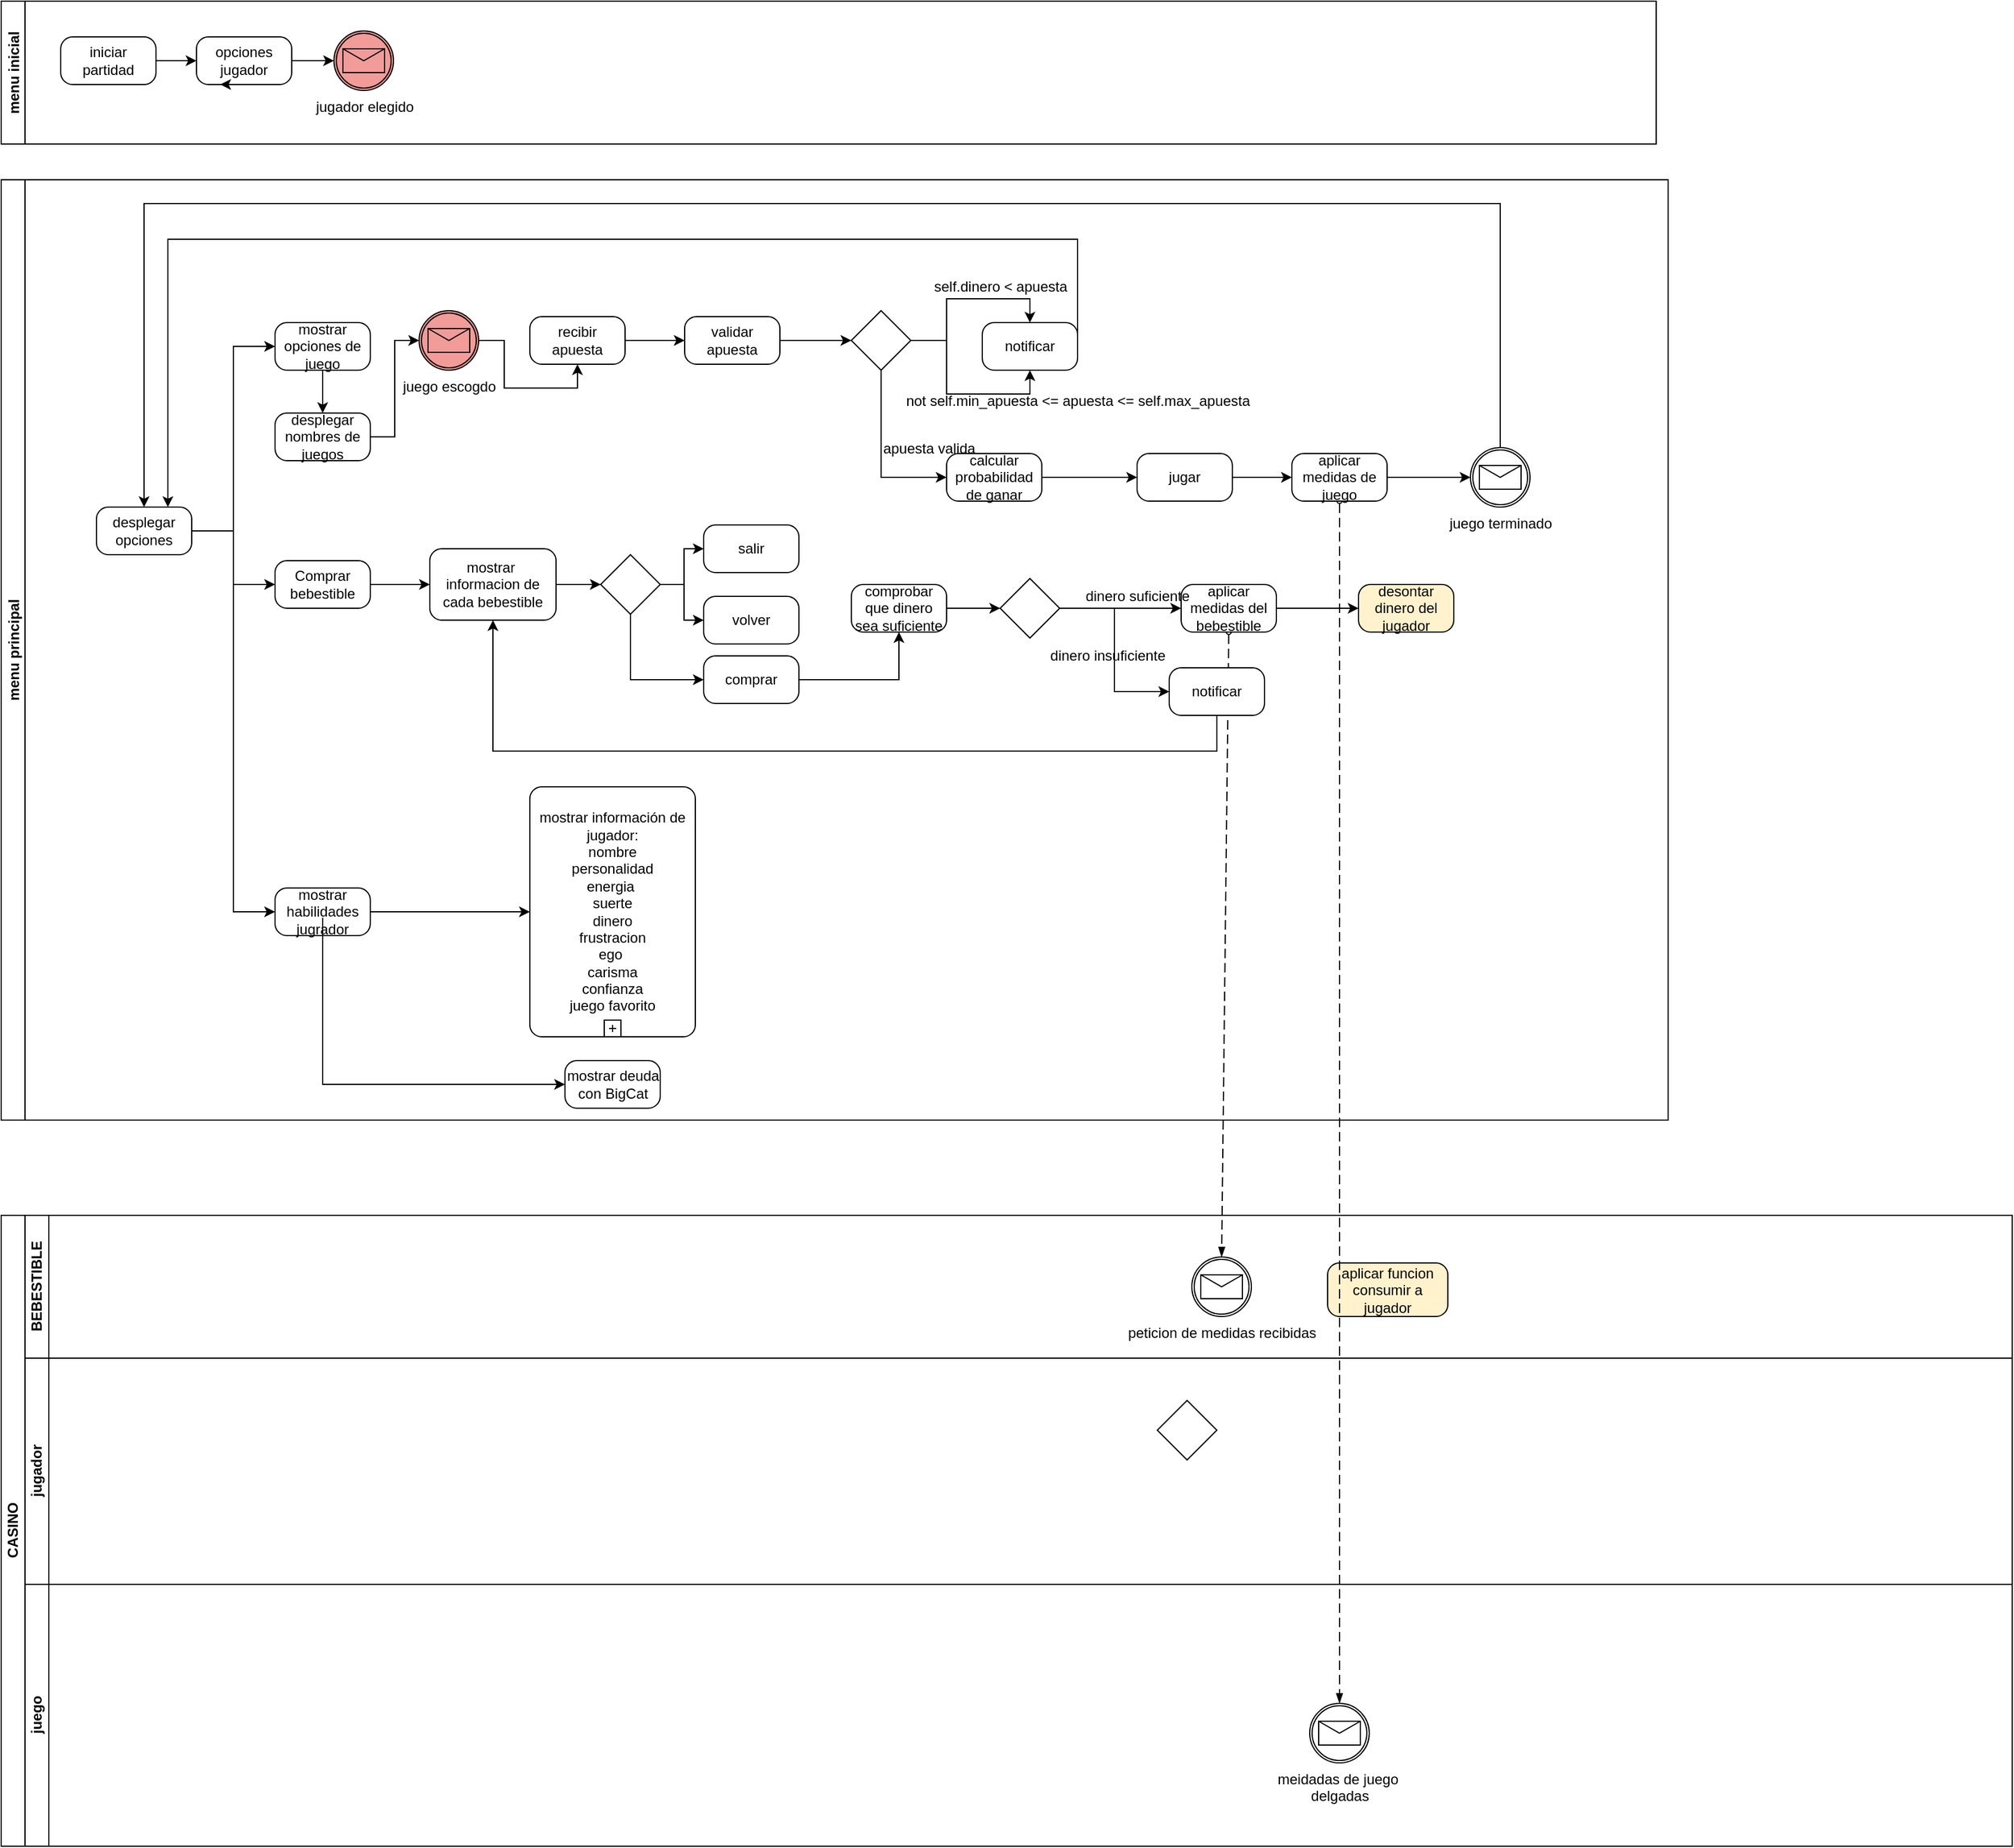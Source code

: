 <mxfile version="17.4.1" type="github">
  <diagram id="C5RBs43oDa-KdzZeNtuy" name="Page-1">
    <mxGraphModel dx="1616" dy="2078" grid="1" gridSize="10" guides="1" tooltips="1" connect="1" arrows="1" fold="1" page="1" pageScale="1" pageWidth="827" pageHeight="1169" math="0" shadow="0">
      <root>
        <mxCell id="WIyWlLk6GJQsqaUBKTNV-0" />
        <mxCell id="WIyWlLk6GJQsqaUBKTNV-1" parent="WIyWlLk6GJQsqaUBKTNV-0" />
        <mxCell id="QQxmGb34-d1W93Klb89s-0" value="CASINO" style="swimlane;html=1;childLayout=stackLayout;resizeParent=1;resizeParentMax=0;horizontal=0;startSize=20;horizontalStack=0;" vertex="1" parent="WIyWlLk6GJQsqaUBKTNV-1">
          <mxGeometry x="110" y="1010" width="1689" height="530" as="geometry" />
        </mxCell>
        <mxCell id="QQxmGb34-d1W93Klb89s-1" value="BEBESTIBLE" style="swimlane;html=1;startSize=20;horizontal=0;" vertex="1" parent="QQxmGb34-d1W93Klb89s-0">
          <mxGeometry x="20" width="1669" height="120" as="geometry" />
        </mxCell>
        <mxCell id="QQxmGb34-d1W93Klb89s-79" value="peticion de medidas recibidas" style="points=[[0.145,0.145,0],[0.5,0,0],[0.855,0.145,0],[1,0.5,0],[0.855,0.855,0],[0.5,1,0],[0.145,0.855,0],[0,0.5,0]];shape=mxgraph.bpmn.event;html=1;verticalLabelPosition=bottom;labelBackgroundColor=#ffffff;verticalAlign=top;align=center;perimeter=ellipsePerimeter;outlineConnect=0;aspect=fixed;outline=catching;symbol=message;" vertex="1" parent="QQxmGb34-d1W93Klb89s-1">
          <mxGeometry x="980" y="35" width="50" height="50" as="geometry" />
        </mxCell>
        <mxCell id="QQxmGb34-d1W93Klb89s-46" value="aplicar funcion consumir a jugador" style="points=[[0.25,0,0],[0.5,0,0],[0.75,0,0],[1,0.25,0],[1,0.5,0],[1,0.75,0],[0.75,1,0],[0.5,1,0],[0.25,1,0],[0,0.75,0],[0,0.5,0],[0,0.25,0]];shape=mxgraph.bpmn.task;whiteSpace=wrap;rectStyle=rounded;size=10;taskMarker=abstract;fillColor=#FFF2CC;" vertex="1" parent="QQxmGb34-d1W93Klb89s-1">
          <mxGeometry x="1094" y="40" width="101" height="45" as="geometry" />
        </mxCell>
        <mxCell id="QQxmGb34-d1W93Klb89s-2" value="jugador" style="swimlane;html=1;startSize=20;horizontal=0;" vertex="1" parent="QQxmGb34-d1W93Klb89s-0">
          <mxGeometry x="20" y="120" width="1669" height="190" as="geometry" />
        </mxCell>
        <mxCell id="QQxmGb34-d1W93Klb89s-72" value="" style="points=[[0.25,0.25,0],[0.5,0,0],[0.75,0.25,0],[1,0.5,0],[0.75,0.75,0],[0.5,1,0],[0.25,0.75,0],[0,0.5,0]];shape=mxgraph.bpmn.gateway2;html=1;verticalLabelPosition=bottom;labelBackgroundColor=#ffffff;verticalAlign=top;align=center;perimeter=rhombusPerimeter;outlineConnect=0;outline=none;symbol=none;" vertex="1" parent="QQxmGb34-d1W93Klb89s-2">
          <mxGeometry x="951" y="35.5" width="50" height="50" as="geometry" />
        </mxCell>
        <mxCell id="QQxmGb34-d1W93Klb89s-3" value="juego" style="swimlane;html=1;startSize=20;horizontal=0;" vertex="1" parent="QQxmGb34-d1W93Klb89s-0">
          <mxGeometry x="20" y="310" width="1669" height="220" as="geometry" />
        </mxCell>
        <mxCell id="QQxmGb34-d1W93Klb89s-83" value="meidadas de juego&amp;nbsp;&lt;br&gt;delgadas" style="points=[[0.145,0.145,0],[0.5,0,0],[0.855,0.145,0],[1,0.5,0],[0.855,0.855,0],[0.5,1,0],[0.145,0.855,0],[0,0.5,0]];shape=mxgraph.bpmn.event;html=1;verticalLabelPosition=bottom;labelBackgroundColor=#ffffff;verticalAlign=top;align=center;perimeter=ellipsePerimeter;outlineConnect=0;aspect=fixed;outline=catching;symbol=message;" vertex="1" parent="QQxmGb34-d1W93Klb89s-3">
          <mxGeometry x="1079" y="100" width="50" height="50" as="geometry" />
        </mxCell>
        <mxCell id="QQxmGb34-d1W93Klb89s-81" value="" style="dashed=1;dashPattern=8 4;endArrow=blockThin;endFill=1;startArrow=oval;startFill=0;endSize=6;startSize=4;rounded=0;exitX=0.5;exitY=1;exitDx=0;exitDy=0;exitPerimeter=0;entryX=0.5;entryY=0;entryDx=0;entryDy=0;entryPerimeter=0;" edge="1" parent="WIyWlLk6GJQsqaUBKTNV-1" source="QQxmGb34-d1W93Klb89s-71" target="QQxmGb34-d1W93Klb89s-79">
          <mxGeometry width="160" relative="1" as="geometry">
            <mxPoint x="520" y="800" as="sourcePoint" />
            <mxPoint x="680" y="800" as="targetPoint" />
          </mxGeometry>
        </mxCell>
        <mxCell id="QQxmGb34-d1W93Klb89s-82" value="" style="dashed=1;dashPattern=8 4;endArrow=blockThin;endFill=1;startArrow=oval;startFill=0;endSize=6;startSize=4;rounded=0;exitX=0.5;exitY=1;exitDx=0;exitDy=0;exitPerimeter=0;entryX=0.5;entryY=0;entryDx=0;entryDy=0;entryPerimeter=0;" edge="1" parent="WIyWlLk6GJQsqaUBKTNV-1" source="QQxmGb34-d1W93Klb89s-64" target="QQxmGb34-d1W93Klb89s-83">
          <mxGeometry width="160" relative="1" as="geometry">
            <mxPoint x="1011" y="480" as="sourcePoint" />
            <mxPoint x="860" y="1230" as="targetPoint" />
          </mxGeometry>
        </mxCell>
        <mxCell id="QQxmGb34-d1W93Klb89s-89" value="menu principal" style="swimlane;startSize=20;horizontal=0;fillColor=#FFFFFF;" vertex="1" parent="WIyWlLk6GJQsqaUBKTNV-1">
          <mxGeometry x="110" y="140" width="1400" height="790" as="geometry" />
        </mxCell>
        <mxCell id="QQxmGb34-d1W93Klb89s-95" style="edgeStyle=orthogonalEdgeStyle;rounded=0;orthogonalLoop=1;jettySize=auto;html=1;entryX=0;entryY=0.5;entryDx=0;entryDy=0;entryPerimeter=0;" edge="1" parent="QQxmGb34-d1W93Klb89s-89" source="QQxmGb34-d1W93Klb89s-90" target="QQxmGb34-d1W93Klb89s-6">
          <mxGeometry relative="1" as="geometry" />
        </mxCell>
        <mxCell id="QQxmGb34-d1W93Klb89s-96" style="edgeStyle=orthogonalEdgeStyle;rounded=0;orthogonalLoop=1;jettySize=auto;html=1;entryX=0;entryY=0.5;entryDx=0;entryDy=0;entryPerimeter=0;" edge="1" parent="QQxmGb34-d1W93Klb89s-89" source="QQxmGb34-d1W93Klb89s-90" target="QQxmGb34-d1W93Klb89s-16">
          <mxGeometry relative="1" as="geometry" />
        </mxCell>
        <mxCell id="QQxmGb34-d1W93Klb89s-97" style="edgeStyle=orthogonalEdgeStyle;rounded=0;orthogonalLoop=1;jettySize=auto;html=1;entryX=0;entryY=0.5;entryDx=0;entryDy=0;entryPerimeter=0;" edge="1" parent="QQxmGb34-d1W93Klb89s-89" source="QQxmGb34-d1W93Klb89s-90" target="QQxmGb34-d1W93Klb89s-17">
          <mxGeometry relative="1" as="geometry" />
        </mxCell>
        <mxCell id="QQxmGb34-d1W93Klb89s-90" value="desplegar opciones" style="points=[[0.25,0,0],[0.5,0,0],[0.75,0,0],[1,0.25,0],[1,0.5,0],[1,0.75,0],[0.75,1,0],[0.5,1,0],[0.25,1,0],[0,0.75,0],[0,0.5,0],[0,0.25,0]];shape=mxgraph.bpmn.task;whiteSpace=wrap;rectStyle=rounded;size=10;taskMarker=abstract;" vertex="1" parent="QQxmGb34-d1W93Klb89s-89">
          <mxGeometry x="80" y="275" width="80" height="40" as="geometry" />
        </mxCell>
        <mxCell id="QQxmGb34-d1W93Klb89s-6" value="mostrar opciones de juego" style="points=[[0.25,0,0],[0.5,0,0],[0.75,0,0],[1,0.25,0],[1,0.5,0],[1,0.75,0],[0.75,1,0],[0.5,1,0],[0.25,1,0],[0,0.75,0],[0,0.5,0],[0,0.25,0]];shape=mxgraph.bpmn.task;whiteSpace=wrap;rectStyle=rounded;size=10;taskMarker=abstract;" vertex="1" parent="QQxmGb34-d1W93Klb89s-89">
          <mxGeometry x="230" y="120" width="80" height="40" as="geometry" />
        </mxCell>
        <mxCell id="QQxmGb34-d1W93Klb89s-18" value="desplegar nombres de juegos" style="points=[[0.25,0,0],[0.5,0,0],[0.75,0,0],[1,0.25,0],[1,0.5,0],[1,0.75,0],[0.75,1,0],[0.5,1,0],[0.25,1,0],[0,0.75,0],[0,0.5,0],[0,0.25,0]];shape=mxgraph.bpmn.task;whiteSpace=wrap;rectStyle=rounded;size=10;taskMarker=abstract;" vertex="1" parent="QQxmGb34-d1W93Klb89s-89">
          <mxGeometry x="230" y="196" width="80" height="40" as="geometry" />
        </mxCell>
        <mxCell id="QQxmGb34-d1W93Klb89s-19" value="" style="edgeStyle=orthogonalEdgeStyle;rounded=0;orthogonalLoop=1;jettySize=auto;html=1;" edge="1" parent="QQxmGb34-d1W93Klb89s-89" source="QQxmGb34-d1W93Klb89s-6" target="QQxmGb34-d1W93Klb89s-18">
          <mxGeometry relative="1" as="geometry" />
        </mxCell>
        <mxCell id="QQxmGb34-d1W93Klb89s-54" value="juego escogdo" style="points=[[0.145,0.145,0],[0.5,0,0],[0.855,0.145,0],[1,0.5,0],[0.855,0.855,0],[0.5,1,0],[0.145,0.855,0],[0,0.5,0]];shape=mxgraph.bpmn.event;html=1;verticalLabelPosition=bottom;labelBackgroundColor=#ffffff;verticalAlign=top;align=center;perimeter=ellipsePerimeter;outlineConnect=0;aspect=fixed;outline=catching;symbol=message;fillColor=#F19C99;" vertex="1" parent="QQxmGb34-d1W93Klb89s-89">
          <mxGeometry x="351" y="110" width="50" height="50" as="geometry" />
        </mxCell>
        <mxCell id="QQxmGb34-d1W93Klb89s-55" style="edgeStyle=orthogonalEdgeStyle;rounded=0;orthogonalLoop=1;jettySize=auto;html=1;entryX=0;entryY=0.5;entryDx=0;entryDy=0;entryPerimeter=0;" edge="1" parent="QQxmGb34-d1W93Klb89s-89" source="QQxmGb34-d1W93Klb89s-18" target="QQxmGb34-d1W93Klb89s-54">
          <mxGeometry relative="1" as="geometry" />
        </mxCell>
        <mxCell id="QQxmGb34-d1W93Klb89s-56" value="recibir apuesta" style="points=[[0.25,0,0],[0.5,0,0],[0.75,0,0],[1,0.25,0],[1,0.5,0],[1,0.75,0],[0.75,1,0],[0.5,1,0],[0.25,1,0],[0,0.75,0],[0,0.5,0],[0,0.25,0]];shape=mxgraph.bpmn.task;whiteSpace=wrap;rectStyle=rounded;size=10;taskMarker=abstract;" vertex="1" parent="QQxmGb34-d1W93Klb89s-89">
          <mxGeometry x="444" y="115" width="80" height="40" as="geometry" />
        </mxCell>
        <mxCell id="QQxmGb34-d1W93Klb89s-57" style="edgeStyle=orthogonalEdgeStyle;rounded=0;orthogonalLoop=1;jettySize=auto;html=1;entryX=0.5;entryY=1;entryDx=0;entryDy=0;entryPerimeter=0;" edge="1" parent="QQxmGb34-d1W93Klb89s-89" source="QQxmGb34-d1W93Klb89s-54" target="QQxmGb34-d1W93Klb89s-56">
          <mxGeometry relative="1" as="geometry" />
        </mxCell>
        <mxCell id="QQxmGb34-d1W93Klb89s-58" value="validar apuesta" style="points=[[0.25,0,0],[0.5,0,0],[0.75,0,0],[1,0.25,0],[1,0.5,0],[1,0.75,0],[0.75,1,0],[0.5,1,0],[0.25,1,0],[0,0.75,0],[0,0.5,0],[0,0.25,0]];shape=mxgraph.bpmn.task;whiteSpace=wrap;rectStyle=rounded;size=10;taskMarker=abstract;" vertex="1" parent="QQxmGb34-d1W93Klb89s-89">
          <mxGeometry x="574" y="115" width="80" height="40" as="geometry" />
        </mxCell>
        <mxCell id="QQxmGb34-d1W93Klb89s-59" style="edgeStyle=orthogonalEdgeStyle;rounded=0;orthogonalLoop=1;jettySize=auto;html=1;entryX=0;entryY=0.5;entryDx=0;entryDy=0;entryPerimeter=0;" edge="1" parent="QQxmGb34-d1W93Klb89s-89" source="QQxmGb34-d1W93Klb89s-56" target="QQxmGb34-d1W93Klb89s-58">
          <mxGeometry relative="1" as="geometry" />
        </mxCell>
        <mxCell id="QQxmGb34-d1W93Klb89s-20" value="" style="points=[[0.25,0.25,0],[0.5,0,0],[0.75,0.25,0],[1,0.5,0],[0.75,0.75,0],[0.5,1,0],[0.25,0.75,0],[0,0.5,0]];shape=mxgraph.bpmn.gateway2;html=1;verticalLabelPosition=bottom;labelBackgroundColor=#ffffff;verticalAlign=top;align=center;perimeter=rhombusPerimeter;outlineConnect=0;outline=none;symbol=none;" vertex="1" parent="QQxmGb34-d1W93Klb89s-89">
          <mxGeometry x="714" y="110" width="50" height="50" as="geometry" />
        </mxCell>
        <mxCell id="QQxmGb34-d1W93Klb89s-60" style="edgeStyle=orthogonalEdgeStyle;rounded=0;orthogonalLoop=1;jettySize=auto;html=1;entryX=0;entryY=0.5;entryDx=0;entryDy=0;entryPerimeter=0;" edge="1" parent="QQxmGb34-d1W93Klb89s-89" source="QQxmGb34-d1W93Klb89s-58" target="QQxmGb34-d1W93Klb89s-20">
          <mxGeometry relative="1" as="geometry" />
        </mxCell>
        <mxCell id="QQxmGb34-d1W93Klb89s-21" value="notificar" style="points=[[0.25,0,0],[0.5,0,0],[0.75,0,0],[1,0.25,0],[1,0.5,0],[1,0.75,0],[0.75,1,0],[0.5,1,0],[0.25,1,0],[0,0.75,0],[0,0.5,0],[0,0.25,0]];shape=mxgraph.bpmn.task;whiteSpace=wrap;rectStyle=rounded;size=10;taskMarker=abstract;" vertex="1" parent="QQxmGb34-d1W93Klb89s-89">
          <mxGeometry x="824" y="120" width="80" height="40" as="geometry" />
        </mxCell>
        <mxCell id="QQxmGb34-d1W93Klb89s-23" style="edgeStyle=orthogonalEdgeStyle;rounded=0;orthogonalLoop=1;jettySize=auto;html=1;entryX=0.5;entryY=0;entryDx=0;entryDy=0;entryPerimeter=0;" edge="1" parent="QQxmGb34-d1W93Klb89s-89" source="QQxmGb34-d1W93Klb89s-20" target="QQxmGb34-d1W93Klb89s-21">
          <mxGeometry relative="1" as="geometry" />
        </mxCell>
        <mxCell id="QQxmGb34-d1W93Klb89s-24" style="edgeStyle=orthogonalEdgeStyle;rounded=0;orthogonalLoop=1;jettySize=auto;html=1;entryX=0.5;entryY=1;entryDx=0;entryDy=0;entryPerimeter=0;" edge="1" parent="QQxmGb34-d1W93Klb89s-89" source="QQxmGb34-d1W93Klb89s-20" target="QQxmGb34-d1W93Klb89s-21">
          <mxGeometry relative="1" as="geometry" />
        </mxCell>
        <mxCell id="QQxmGb34-d1W93Klb89s-22" value="calcular probabilidad de ganar" style="points=[[0.25,0,0],[0.5,0,0],[0.75,0,0],[1,0.25,0],[1,0.5,0],[1,0.75,0],[0.75,1,0],[0.5,1,0],[0.25,1,0],[0,0.75,0],[0,0.5,0],[0,0.25,0]];shape=mxgraph.bpmn.task;whiteSpace=wrap;rectStyle=rounded;size=10;taskMarker=abstract;" vertex="1" parent="QQxmGb34-d1W93Klb89s-89">
          <mxGeometry x="794" y="230" width="80" height="40" as="geometry" />
        </mxCell>
        <mxCell id="QQxmGb34-d1W93Klb89s-26" style="edgeStyle=orthogonalEdgeStyle;rounded=0;orthogonalLoop=1;jettySize=auto;html=1;entryX=0;entryY=0.5;entryDx=0;entryDy=0;entryPerimeter=0;" edge="1" parent="QQxmGb34-d1W93Klb89s-89" source="QQxmGb34-d1W93Klb89s-20" target="QQxmGb34-d1W93Klb89s-22">
          <mxGeometry relative="1" as="geometry">
            <mxPoint x="114" y="570" as="targetPoint" />
            <Array as="points">
              <mxPoint x="739" y="250" />
            </Array>
          </mxGeometry>
        </mxCell>
        <mxCell id="QQxmGb34-d1W93Klb89s-61" value="self.dinero &amp;lt; apuesta" style="text;html=1;align=center;verticalAlign=middle;resizable=0;points=[];autosize=1;strokeColor=none;fillColor=none;" vertex="1" parent="QQxmGb34-d1W93Klb89s-89">
          <mxGeometry x="774" y="80" width="130" height="20" as="geometry" />
        </mxCell>
        <mxCell id="QQxmGb34-d1W93Klb89s-62" value="not self.min_apuesta &amp;lt;= apuesta &amp;lt;= self.max_apuesta" style="text;html=1;align=center;verticalAlign=middle;resizable=0;points=[];autosize=1;strokeColor=none;fillColor=none;" vertex="1" parent="QQxmGb34-d1W93Klb89s-89">
          <mxGeometry x="754" y="176" width="300" height="20" as="geometry" />
        </mxCell>
        <mxCell id="QQxmGb34-d1W93Klb89s-63" value="apuesta valida&lt;br&gt;" style="text;html=1;align=center;verticalAlign=middle;resizable=0;points=[];autosize=1;strokeColor=none;fillColor=none;" vertex="1" parent="QQxmGb34-d1W93Klb89s-89">
          <mxGeometry x="734" y="216" width="90" height="20" as="geometry" />
        </mxCell>
        <mxCell id="QQxmGb34-d1W93Klb89s-28" value="jugar" style="points=[[0.25,0,0],[0.5,0,0],[0.75,0,0],[1,0.25,0],[1,0.5,0],[1,0.75,0],[0.75,1,0],[0.5,1,0],[0.25,1,0],[0,0.75,0],[0,0.5,0],[0,0.25,0]];shape=mxgraph.bpmn.task;whiteSpace=wrap;rectStyle=rounded;size=10;taskMarker=abstract;" vertex="1" parent="QQxmGb34-d1W93Klb89s-89">
          <mxGeometry x="954" y="230" width="80" height="40" as="geometry" />
        </mxCell>
        <mxCell id="QQxmGb34-d1W93Klb89s-29" value="" style="edgeStyle=orthogonalEdgeStyle;rounded=0;orthogonalLoop=1;jettySize=auto;html=1;" edge="1" parent="QQxmGb34-d1W93Klb89s-89" source="QQxmGb34-d1W93Klb89s-22" target="QQxmGb34-d1W93Klb89s-28">
          <mxGeometry relative="1" as="geometry" />
        </mxCell>
        <mxCell id="QQxmGb34-d1W93Klb89s-64" value="aplicar medidas de juego" style="points=[[0.25,0,0],[0.5,0,0],[0.75,0,0],[1,0.25,0],[1,0.5,0],[1,0.75,0],[0.75,1,0],[0.5,1,0],[0.25,1,0],[0,0.75,0],[0,0.5,0],[0,0.25,0]];shape=mxgraph.bpmn.task;whiteSpace=wrap;rectStyle=rounded;size=10;taskMarker=abstract;" vertex="1" parent="QQxmGb34-d1W93Klb89s-89">
          <mxGeometry x="1084" y="230" width="80" height="40" as="geometry" />
        </mxCell>
        <mxCell id="QQxmGb34-d1W93Klb89s-65" style="edgeStyle=orthogonalEdgeStyle;rounded=0;orthogonalLoop=1;jettySize=auto;html=1;" edge="1" parent="QQxmGb34-d1W93Klb89s-89" source="QQxmGb34-d1W93Klb89s-28" target="QQxmGb34-d1W93Klb89s-64">
          <mxGeometry relative="1" as="geometry" />
        </mxCell>
        <mxCell id="QQxmGb34-d1W93Klb89s-93" style="edgeStyle=orthogonalEdgeStyle;rounded=0;orthogonalLoop=1;jettySize=auto;html=1;entryX=0.5;entryY=0;entryDx=0;entryDy=0;entryPerimeter=0;" edge="1" parent="QQxmGb34-d1W93Klb89s-89" source="QQxmGb34-d1W93Klb89s-31" target="QQxmGb34-d1W93Klb89s-90">
          <mxGeometry relative="1" as="geometry">
            <Array as="points">
              <mxPoint x="1155" y="20" />
              <mxPoint x="86" y="20" />
            </Array>
          </mxGeometry>
        </mxCell>
        <mxCell id="QQxmGb34-d1W93Klb89s-31" value="juego terminado" style="points=[[0.145,0.145,0],[0.5,0,0],[0.855,0.145,0],[1,0.5,0],[0.855,0.855,0],[0.5,1,0],[0.145,0.855,0],[0,0.5,0]];shape=mxgraph.bpmn.event;html=1;verticalLabelPosition=bottom;labelBackgroundColor=#ffffff;verticalAlign=top;align=center;perimeter=ellipsePerimeter;outlineConnect=0;aspect=fixed;outline=catching;symbol=message;" vertex="1" parent="QQxmGb34-d1W93Klb89s-89">
          <mxGeometry x="1234" y="225" width="50" height="50" as="geometry" />
        </mxCell>
        <mxCell id="QQxmGb34-d1W93Klb89s-67" style="edgeStyle=orthogonalEdgeStyle;rounded=0;orthogonalLoop=1;jettySize=auto;html=1;entryX=0;entryY=0.5;entryDx=0;entryDy=0;entryPerimeter=0;" edge="1" parent="QQxmGb34-d1W93Klb89s-89" source="QQxmGb34-d1W93Klb89s-64" target="QQxmGb34-d1W93Klb89s-31">
          <mxGeometry relative="1" as="geometry" />
        </mxCell>
        <mxCell id="QQxmGb34-d1W93Klb89s-99" style="edgeStyle=orthogonalEdgeStyle;rounded=0;orthogonalLoop=1;jettySize=auto;html=1;entryX=0;entryY=0.5;entryDx=0;entryDy=0;entryPerimeter=0;" edge="1" parent="QQxmGb34-d1W93Klb89s-89" source="QQxmGb34-d1W93Klb89s-16" target="QQxmGb34-d1W93Klb89s-36">
          <mxGeometry relative="1" as="geometry" />
        </mxCell>
        <mxCell id="QQxmGb34-d1W93Klb89s-16" value="Comprar bebestible" style="points=[[0.25,0,0],[0.5,0,0],[0.75,0,0],[1,0.25,0],[1,0.5,0],[1,0.75,0],[0.75,1,0],[0.5,1,0],[0.25,1,0],[0,0.75,0],[0,0.5,0],[0,0.25,0]];shape=mxgraph.bpmn.task;whiteSpace=wrap;rectStyle=rounded;size=10;taskMarker=abstract;" vertex="1" parent="QQxmGb34-d1W93Klb89s-89">
          <mxGeometry x="230" y="320" width="80" height="40" as="geometry" />
        </mxCell>
        <mxCell id="QQxmGb34-d1W93Klb89s-100" style="edgeStyle=orthogonalEdgeStyle;rounded=0;orthogonalLoop=1;jettySize=auto;html=1;entryX=0;entryY=0.5;entryDx=0;entryDy=0;entryPerimeter=0;" edge="1" parent="QQxmGb34-d1W93Klb89s-89" source="QQxmGb34-d1W93Klb89s-36" target="QQxmGb34-d1W93Klb89s-35">
          <mxGeometry relative="1" as="geometry" />
        </mxCell>
        <mxCell id="QQxmGb34-d1W93Klb89s-36" value="mostrar  informacion de cada bebestible" style="points=[[0.25,0,0],[0.5,0,0],[0.75,0,0],[1,0.25,0],[1,0.5,0],[1,0.75,0],[0.75,1,0],[0.5,1,0],[0.25,1,0],[0,0.75,0],[0,0.5,0],[0,0.25,0]];shape=mxgraph.bpmn.task;whiteSpace=wrap;rectStyle=rounded;size=10;taskMarker=abstract;" vertex="1" parent="QQxmGb34-d1W93Klb89s-89">
          <mxGeometry x="360" y="310" width="106" height="60" as="geometry" />
        </mxCell>
        <mxCell id="QQxmGb34-d1W93Klb89s-101" style="edgeStyle=orthogonalEdgeStyle;rounded=0;orthogonalLoop=1;jettySize=auto;html=1;entryX=0;entryY=0.5;entryDx=0;entryDy=0;entryPerimeter=0;" edge="1" parent="QQxmGb34-d1W93Klb89s-89" source="QQxmGb34-d1W93Klb89s-35" target="QQxmGb34-d1W93Klb89s-40">
          <mxGeometry relative="1" as="geometry" />
        </mxCell>
        <mxCell id="QQxmGb34-d1W93Klb89s-102" style="edgeStyle=orthogonalEdgeStyle;rounded=0;orthogonalLoop=1;jettySize=auto;html=1;entryX=0;entryY=0.5;entryDx=0;entryDy=0;entryPerimeter=0;" edge="1" parent="QQxmGb34-d1W93Klb89s-89" source="QQxmGb34-d1W93Klb89s-35" target="QQxmGb34-d1W93Klb89s-41">
          <mxGeometry relative="1" as="geometry" />
        </mxCell>
        <mxCell id="QQxmGb34-d1W93Klb89s-103" style="edgeStyle=orthogonalEdgeStyle;rounded=0;orthogonalLoop=1;jettySize=auto;html=1;entryX=0;entryY=0.5;entryDx=0;entryDy=0;entryPerimeter=0;" edge="1" parent="QQxmGb34-d1W93Klb89s-89" source="QQxmGb34-d1W93Klb89s-35" target="QQxmGb34-d1W93Klb89s-39">
          <mxGeometry relative="1" as="geometry">
            <Array as="points">
              <mxPoint x="528" y="420" />
            </Array>
          </mxGeometry>
        </mxCell>
        <mxCell id="QQxmGb34-d1W93Klb89s-35" value="" style="points=[[0.25,0.25,0],[0.5,0,0],[0.75,0.25,0],[1,0.5,0],[0.75,0.75,0],[0.5,1,0],[0.25,0.75,0],[0,0.5,0]];shape=mxgraph.bpmn.gateway2;html=1;verticalLabelPosition=bottom;labelBackgroundColor=#ffffff;verticalAlign=top;align=center;perimeter=rhombusPerimeter;outlineConnect=0;outline=none;symbol=none;" vertex="1" parent="QQxmGb34-d1W93Klb89s-89">
          <mxGeometry x="503.5" y="315" width="50" height="50" as="geometry" />
        </mxCell>
        <mxCell id="QQxmGb34-d1W93Klb89s-40" value="salir" style="points=[[0.25,0,0],[0.5,0,0],[0.75,0,0],[1,0.25,0],[1,0.5,0],[1,0.75,0],[0.75,1,0],[0.5,1,0],[0.25,1,0],[0,0.75,0],[0,0.5,0],[0,0.25,0]];shape=mxgraph.bpmn.task;whiteSpace=wrap;rectStyle=rounded;size=10;taskMarker=abstract;" vertex="1" parent="QQxmGb34-d1W93Klb89s-89">
          <mxGeometry x="590" y="290" width="80" height="40" as="geometry" />
        </mxCell>
        <mxCell id="QQxmGb34-d1W93Klb89s-41" value="volver" style="points=[[0.25,0,0],[0.5,0,0],[0.75,0,0],[1,0.25,0],[1,0.5,0],[1,0.75,0],[0.75,1,0],[0.5,1,0],[0.25,1,0],[0,0.75,0],[0,0.5,0],[0,0.25,0]];shape=mxgraph.bpmn.task;whiteSpace=wrap;rectStyle=rounded;size=10;taskMarker=abstract;" vertex="1" parent="QQxmGb34-d1W93Klb89s-89">
          <mxGeometry x="590" y="350" width="80" height="40" as="geometry" />
        </mxCell>
        <mxCell id="QQxmGb34-d1W93Klb89s-39" value="comprar" style="points=[[0.25,0,0],[0.5,0,0],[0.75,0,0],[1,0.25,0],[1,0.5,0],[1,0.75,0],[0.75,1,0],[0.5,1,0],[0.25,1,0],[0,0.75,0],[0,0.5,0],[0,0.25,0]];shape=mxgraph.bpmn.task;whiteSpace=wrap;rectStyle=rounded;size=10;taskMarker=abstract;" vertex="1" parent="QQxmGb34-d1W93Klb89s-89">
          <mxGeometry x="590" y="400" width="80" height="40" as="geometry" />
        </mxCell>
        <mxCell id="QQxmGb34-d1W93Klb89s-42" value="comprobar que dinero sea suficiente" style="points=[[0.25,0,0],[0.5,0,0],[0.75,0,0],[1,0.25,0],[1,0.5,0],[1,0.75,0],[0.75,1,0],[0.5,1,0],[0.25,1,0],[0,0.75,0],[0,0.5,0],[0,0.25,0]];shape=mxgraph.bpmn.task;whiteSpace=wrap;rectStyle=rounded;size=10;taskMarker=abstract;" vertex="1" parent="QQxmGb34-d1W93Klb89s-89">
          <mxGeometry x="714" y="340" width="80" height="40" as="geometry" />
        </mxCell>
        <mxCell id="QQxmGb34-d1W93Klb89s-43" value="" style="edgeStyle=orthogonalEdgeStyle;rounded=0;orthogonalLoop=1;jettySize=auto;html=1;" edge="1" parent="QQxmGb34-d1W93Klb89s-89" source="QQxmGb34-d1W93Klb89s-39" target="QQxmGb34-d1W93Klb89s-42">
          <mxGeometry relative="1" as="geometry" />
        </mxCell>
        <mxCell id="QQxmGb34-d1W93Klb89s-105" style="edgeStyle=orthogonalEdgeStyle;rounded=0;orthogonalLoop=1;jettySize=auto;html=1;entryX=0;entryY=0.5;entryDx=0;entryDy=0;entryPerimeter=0;" edge="1" parent="QQxmGb34-d1W93Klb89s-89" source="QQxmGb34-d1W93Klb89s-44" target="QQxmGb34-d1W93Klb89s-71">
          <mxGeometry relative="1" as="geometry" />
        </mxCell>
        <mxCell id="QQxmGb34-d1W93Klb89s-107" style="edgeStyle=orthogonalEdgeStyle;rounded=0;orthogonalLoop=1;jettySize=auto;html=1;entryX=0;entryY=0.5;entryDx=0;entryDy=0;entryPerimeter=0;" edge="1" parent="QQxmGb34-d1W93Klb89s-89" source="QQxmGb34-d1W93Klb89s-44" target="QQxmGb34-d1W93Klb89s-47">
          <mxGeometry relative="1" as="geometry" />
        </mxCell>
        <mxCell id="QQxmGb34-d1W93Klb89s-44" value="" style="points=[[0.25,0.25,0],[0.5,0,0],[0.75,0.25,0],[1,0.5,0],[0.75,0.75,0],[0.5,1,0],[0.25,0.75,0],[0,0.5,0]];shape=mxgraph.bpmn.gateway2;html=1;verticalLabelPosition=bottom;labelBackgroundColor=#ffffff;verticalAlign=top;align=center;perimeter=rhombusPerimeter;outlineConnect=0;outline=none;symbol=none;" vertex="1" parent="QQxmGb34-d1W93Klb89s-89">
          <mxGeometry x="839" y="335" width="50" height="50" as="geometry" />
        </mxCell>
        <mxCell id="QQxmGb34-d1W93Klb89s-77" style="edgeStyle=orthogonalEdgeStyle;rounded=0;orthogonalLoop=1;jettySize=auto;html=1;entryX=0;entryY=0.5;entryDx=0;entryDy=0;entryPerimeter=0;" edge="1" parent="QQxmGb34-d1W93Klb89s-89" source="QQxmGb34-d1W93Klb89s-42" target="QQxmGb34-d1W93Klb89s-44">
          <mxGeometry relative="1" as="geometry" />
        </mxCell>
        <mxCell id="QQxmGb34-d1W93Klb89s-47" value="notificar" style="points=[[0.25,0,0],[0.5,0,0],[0.75,0,0],[1,0.25,0],[1,0.5,0],[1,0.75,0],[0.75,1,0],[0.5,1,0],[0.25,1,0],[0,0.75,0],[0,0.5,0],[0,0.25,0]];shape=mxgraph.bpmn.task;whiteSpace=wrap;rectStyle=rounded;size=10;taskMarker=abstract;" vertex="1" parent="QQxmGb34-d1W93Klb89s-89">
          <mxGeometry x="981" y="410" width="80" height="40" as="geometry" />
        </mxCell>
        <mxCell id="QQxmGb34-d1W93Klb89s-48" style="edgeStyle=orthogonalEdgeStyle;rounded=0;orthogonalLoop=1;jettySize=auto;html=1;entryX=0.5;entryY=1;entryDx=0;entryDy=0;entryPerimeter=0;" edge="1" parent="QQxmGb34-d1W93Klb89s-89" source="QQxmGb34-d1W93Klb89s-47" target="QQxmGb34-d1W93Klb89s-36">
          <mxGeometry relative="1" as="geometry">
            <Array as="points">
              <mxPoint x="1021" y="480" />
              <mxPoint x="413" y="480" />
            </Array>
          </mxGeometry>
        </mxCell>
        <mxCell id="QQxmGb34-d1W93Klb89s-71" value="aplicar medidas del bebestible" style="points=[[0.25,0,0],[0.5,0,0],[0.75,0,0],[1,0.25,0],[1,0.5,0],[1,0.75,0],[0.75,1,0],[0.5,1,0],[0.25,1,0],[0,0.75,0],[0,0.5,0],[0,0.25,0]];shape=mxgraph.bpmn.task;whiteSpace=wrap;rectStyle=rounded;size=10;taskMarker=abstract;" vertex="1" parent="QQxmGb34-d1W93Klb89s-89">
          <mxGeometry x="991" y="340" width="80" height="40" as="geometry" />
        </mxCell>
        <mxCell id="QQxmGb34-d1W93Klb89s-45" value="desontar dinero del jugador" style="points=[[0.25,0,0],[0.5,0,0],[0.75,0,0],[1,0.25,0],[1,0.5,0],[1,0.75,0],[0.75,1,0],[0.5,1,0],[0.25,1,0],[0,0.75,0],[0,0.5,0],[0,0.25,0]];shape=mxgraph.bpmn.task;whiteSpace=wrap;rectStyle=rounded;size=10;taskMarker=abstract;fillColor=#FFF2CC;" vertex="1" parent="QQxmGb34-d1W93Klb89s-89">
          <mxGeometry x="1140" y="340" width="80" height="40" as="geometry" />
        </mxCell>
        <mxCell id="QQxmGb34-d1W93Klb89s-86" style="edgeStyle=orthogonalEdgeStyle;rounded=0;orthogonalLoop=1;jettySize=auto;html=1;entryX=0;entryY=0.5;entryDx=0;entryDy=0;entryPerimeter=0;" edge="1" parent="QQxmGb34-d1W93Klb89s-89" source="QQxmGb34-d1W93Klb89s-71" target="QQxmGb34-d1W93Klb89s-45">
          <mxGeometry relative="1" as="geometry" />
        </mxCell>
        <mxCell id="QQxmGb34-d1W93Klb89s-73" value="dinero suficiente" style="text;html=1;align=center;verticalAlign=middle;resizable=0;points=[];autosize=1;strokeColor=none;fillColor=none;" vertex="1" parent="QQxmGb34-d1W93Klb89s-89">
          <mxGeometry x="904" y="340" width="100" height="20" as="geometry" />
        </mxCell>
        <mxCell id="QQxmGb34-d1W93Klb89s-25" style="edgeStyle=orthogonalEdgeStyle;rounded=0;orthogonalLoop=1;jettySize=auto;html=1;entryX=0.75;entryY=0;entryDx=0;entryDy=0;exitX=1;exitY=0.5;exitDx=0;exitDy=0;exitPerimeter=0;entryPerimeter=0;" edge="1" parent="QQxmGb34-d1W93Klb89s-89" source="QQxmGb34-d1W93Klb89s-21" target="QQxmGb34-d1W93Klb89s-90">
          <mxGeometry relative="1" as="geometry">
            <Array as="points">
              <mxPoint x="904" y="50" />
              <mxPoint x="140" y="50" />
            </Array>
          </mxGeometry>
        </mxCell>
        <mxCell id="QQxmGb34-d1W93Klb89s-50" value="mostrar información de jugador:&#xa;nombre&#xa;personalidad&#xa;energia &#xa;suerte&#xa;dinero&#xa;frustracion&#xa;ego &#xa;carisma&#xa;confianza&#xa;juego favorito" style="points=[[0.25,0,0],[0.5,0,0],[0.75,0,0],[1,0.25,0],[1,0.5,0],[1,0.75,0],[0.75,1,0],[0.5,1,0],[0.25,1,0],[0,0.75,0],[0,0.5,0],[0,0.25,0]];shape=mxgraph.bpmn.task;whiteSpace=wrap;rectStyle=rounded;size=10;taskMarker=abstract;isLoopSub=1;fillColor=#FFFFFF;" vertex="1" parent="QQxmGb34-d1W93Klb89s-89">
          <mxGeometry x="444" y="510" width="139" height="210" as="geometry" />
        </mxCell>
        <mxCell id="QQxmGb34-d1W93Klb89s-17" value="mostrar habilidades jugrador" style="points=[[0.25,0,0],[0.5,0,0],[0.75,0,0],[1,0.25,0],[1,0.5,0],[1,0.75,0],[0.75,1,0],[0.5,1,0],[0.25,1,0],[0,0.75,0],[0,0.5,0],[0,0.25,0]];shape=mxgraph.bpmn.task;whiteSpace=wrap;rectStyle=rounded;size=10;taskMarker=abstract;" vertex="1" parent="QQxmGb34-d1W93Klb89s-89">
          <mxGeometry x="230" y="595" width="80" height="40" as="geometry" />
        </mxCell>
        <mxCell id="QQxmGb34-d1W93Klb89s-52" style="edgeStyle=orthogonalEdgeStyle;rounded=0;orthogonalLoop=1;jettySize=auto;html=1;entryX=0;entryY=0.5;entryDx=0;entryDy=0;entryPerimeter=0;" edge="1" parent="QQxmGb34-d1W93Klb89s-89" source="QQxmGb34-d1W93Klb89s-17" target="QQxmGb34-d1W93Klb89s-50">
          <mxGeometry relative="1" as="geometry" />
        </mxCell>
        <mxCell id="QQxmGb34-d1W93Klb89s-51" value="mostrar deuda con BigCat" style="points=[[0.25,0,0],[0.5,0,0],[0.75,0,0],[1,0.25,0],[1,0.5,0],[1,0.75,0],[0.75,1,0],[0.5,1,0],[0.25,1,0],[0,0.75,0],[0,0.5,0],[0,0.25,0]];shape=mxgraph.bpmn.task;whiteSpace=wrap;rectStyle=rounded;size=10;taskMarker=abstract;" vertex="1" parent="QQxmGb34-d1W93Klb89s-89">
          <mxGeometry x="473.5" y="740" width="80" height="40" as="geometry" />
        </mxCell>
        <mxCell id="QQxmGb34-d1W93Klb89s-53" style="edgeStyle=orthogonalEdgeStyle;rounded=0;orthogonalLoop=1;jettySize=auto;html=1;entryX=0;entryY=0.5;entryDx=0;entryDy=0;entryPerimeter=0;" edge="1" parent="QQxmGb34-d1W93Klb89s-89" target="QQxmGb34-d1W93Klb89s-51">
          <mxGeometry relative="1" as="geometry">
            <mxPoint x="270" y="620" as="sourcePoint" />
            <Array as="points">
              <mxPoint x="270" y="760" />
            </Array>
          </mxGeometry>
        </mxCell>
        <mxCell id="QQxmGb34-d1W93Klb89s-76" value="dinero insuficiente" style="text;html=1;align=center;verticalAlign=middle;resizable=0;points=[];autosize=1;strokeColor=none;fillColor=none;" vertex="1" parent="QQxmGb34-d1W93Klb89s-89">
          <mxGeometry x="874" y="390" width="110" height="20" as="geometry" />
        </mxCell>
        <mxCell id="QQxmGb34-d1W93Klb89s-108" value="menu inicial" style="swimlane;startSize=20;horizontal=0;fillColor=#FFFFFF;" vertex="1" parent="WIyWlLk6GJQsqaUBKTNV-1">
          <mxGeometry x="110" y="-10" width="1390" height="120" as="geometry" />
        </mxCell>
        <mxCell id="QQxmGb34-d1W93Klb89s-8" value="iniciar partidad" style="points=[[0.25,0,0],[0.5,0,0],[0.75,0,0],[1,0.25,0],[1,0.5,0],[1,0.75,0],[0.75,1,0],[0.5,1,0],[0.25,1,0],[0,0.75,0],[0,0.5,0],[0,0.25,0]];shape=mxgraph.bpmn.task;whiteSpace=wrap;rectStyle=rounded;size=10;taskMarker=abstract;" vertex="1" parent="QQxmGb34-d1W93Klb89s-108">
          <mxGeometry x="50" y="30" width="80" height="40" as="geometry" />
        </mxCell>
        <mxCell id="QQxmGb34-d1W93Klb89s-9" value="opciones jugador" style="points=[[0.25,0,0],[0.5,0,0],[0.75,0,0],[1,0.25,0],[1,0.5,0],[1,0.75,0],[0.75,1,0],[0.5,1,0],[0.25,1,0],[0,0.75,0],[0,0.5,0],[0,0.25,0]];shape=mxgraph.bpmn.task;whiteSpace=wrap;rectStyle=rounded;size=10;taskMarker=abstract;" vertex="1" parent="QQxmGb34-d1W93Klb89s-108">
          <mxGeometry x="164" y="30" width="80" height="40" as="geometry" />
        </mxCell>
        <mxCell id="QQxmGb34-d1W93Klb89s-85" style="edgeStyle=orthogonalEdgeStyle;rounded=0;orthogonalLoop=1;jettySize=auto;html=1;exitX=0.5;exitY=1;exitDx=0;exitDy=0;exitPerimeter=0;entryX=0.25;entryY=1;entryDx=0;entryDy=0;entryPerimeter=0;" edge="1" parent="QQxmGb34-d1W93Klb89s-108" source="QQxmGb34-d1W93Klb89s-9" target="QQxmGb34-d1W93Klb89s-9">
          <mxGeometry relative="1" as="geometry" />
        </mxCell>
        <mxCell id="QQxmGb34-d1W93Klb89s-10" value="" style="edgeStyle=orthogonalEdgeStyle;rounded=0;orthogonalLoop=1;jettySize=auto;html=1;" edge="1" parent="QQxmGb34-d1W93Klb89s-108" source="QQxmGb34-d1W93Klb89s-8" target="QQxmGb34-d1W93Klb89s-9">
          <mxGeometry relative="1" as="geometry" />
        </mxCell>
        <mxCell id="QQxmGb34-d1W93Klb89s-12" value="jugador elegido" style="points=[[0.145,0.145,0],[0.5,0,0],[0.855,0.145,0],[1,0.5,0],[0.855,0.855,0],[0.5,1,0],[0.145,0.855,0],[0,0.5,0]];shape=mxgraph.bpmn.event;html=1;verticalLabelPosition=bottom;labelBackgroundColor=#ffffff;verticalAlign=top;align=center;perimeter=ellipsePerimeter;outlineConnect=0;aspect=fixed;outline=catching;symbol=message;fillColor=#F19C99;" vertex="1" parent="QQxmGb34-d1W93Klb89s-108">
          <mxGeometry x="279.5" y="25" width="50" height="50" as="geometry" />
        </mxCell>
        <mxCell id="QQxmGb34-d1W93Klb89s-13" style="edgeStyle=orthogonalEdgeStyle;rounded=0;orthogonalLoop=1;jettySize=auto;html=1;entryX=0;entryY=0.5;entryDx=0;entryDy=0;entryPerimeter=0;" edge="1" parent="QQxmGb34-d1W93Klb89s-108" source="QQxmGb34-d1W93Klb89s-9" target="QQxmGb34-d1W93Klb89s-12">
          <mxGeometry relative="1" as="geometry" />
        </mxCell>
      </root>
    </mxGraphModel>
  </diagram>
</mxfile>
